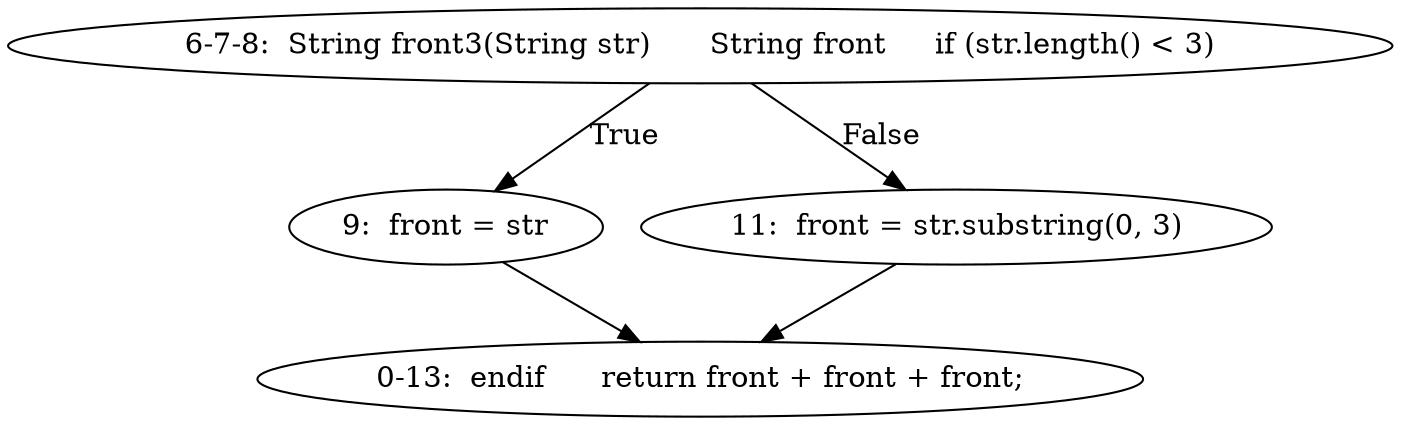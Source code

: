 digraph result_test { 
// graph-vertices
  a2  [label="6-7-8:  String front3(String str)	String front	if (str.length() < 3)"]; 
  3  [label="9:  front = str"]; 
  a3  [label="0-13:  endif	return front + front + front;"]; 
  5  [label="11:  front = str.substring(0, 3)"]; 
// graph-edges
  a2 -> 3  [label="True"]; 
  3 -> a3;
  a2 -> 5  [label="False"]; 
  5 -> a3;
}